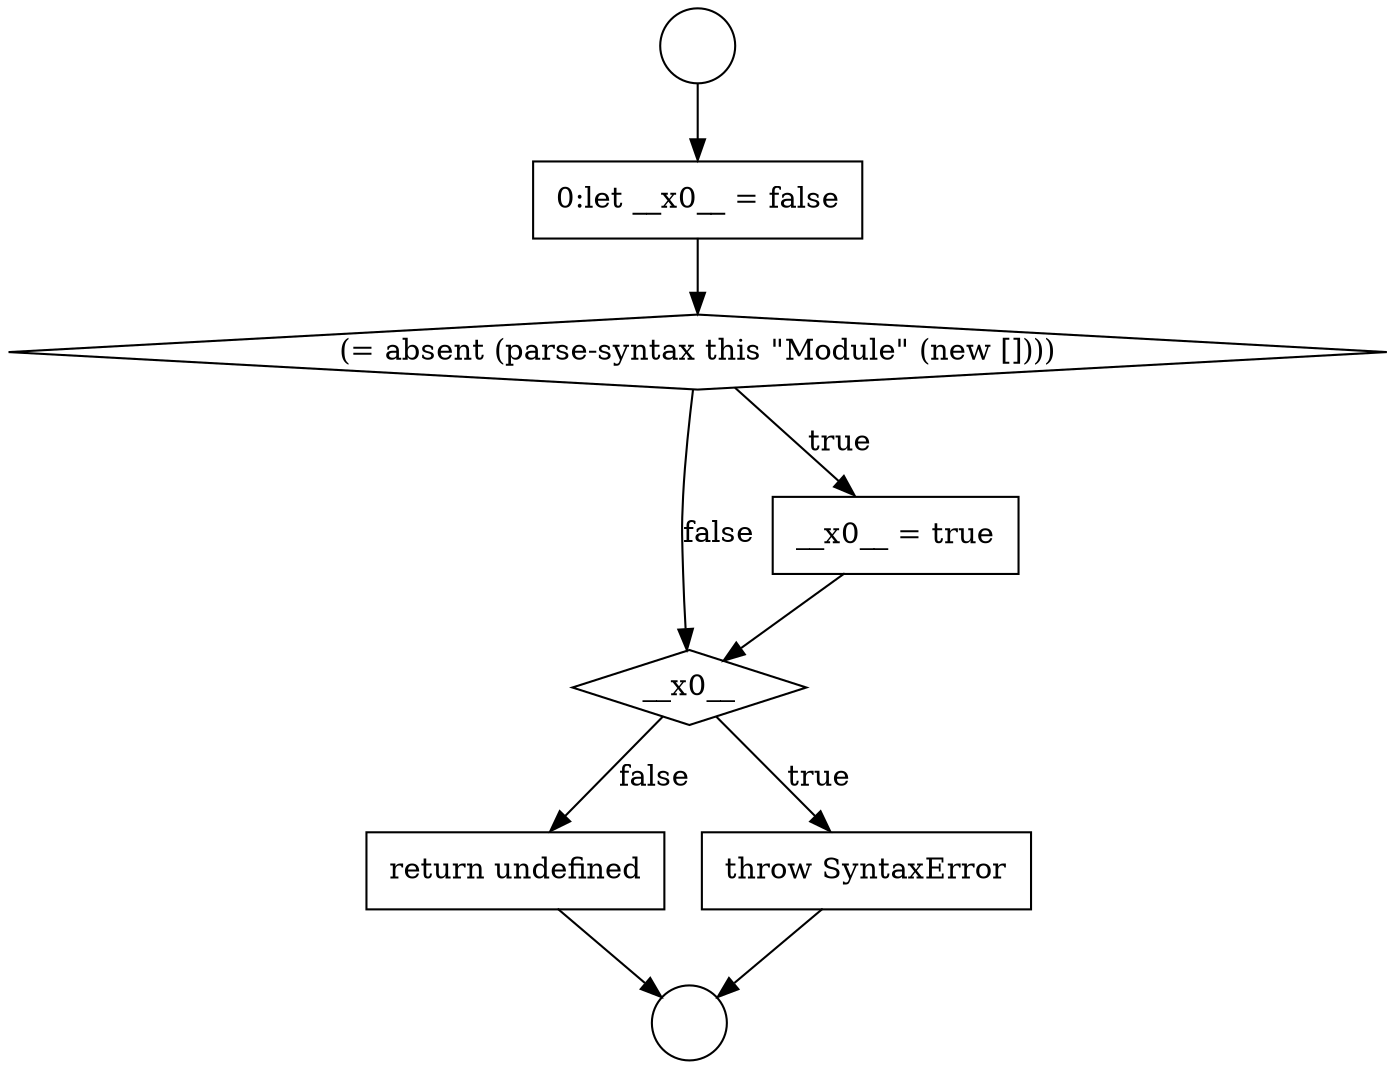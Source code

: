 digraph {
  node18992 [shape=diamond, label=<<font color="black">__x0__</font>> color="black" fillcolor="white" style=filled]
  node18988 [shape=circle label=" " color="black" fillcolor="white" style=filled]
  node18989 [shape=none, margin=0, label=<<font color="black">
    <table border="0" cellborder="1" cellspacing="0" cellpadding="10">
      <tr><td align="left">0:let __x0__ = false</td></tr>
    </table>
  </font>> color="black" fillcolor="white" style=filled]
  node18994 [shape=none, margin=0, label=<<font color="black">
    <table border="0" cellborder="1" cellspacing="0" cellpadding="10">
      <tr><td align="left">return undefined</td></tr>
    </table>
  </font>> color="black" fillcolor="white" style=filled]
  node18990 [shape=diamond, label=<<font color="black">(= absent (parse-syntax this &quot;Module&quot; (new [])))</font>> color="black" fillcolor="white" style=filled]
  node18993 [shape=none, margin=0, label=<<font color="black">
    <table border="0" cellborder="1" cellspacing="0" cellpadding="10">
      <tr><td align="left">throw SyntaxError</td></tr>
    </table>
  </font>> color="black" fillcolor="white" style=filled]
  node18991 [shape=none, margin=0, label=<<font color="black">
    <table border="0" cellborder="1" cellspacing="0" cellpadding="10">
      <tr><td align="left">__x0__ = true</td></tr>
    </table>
  </font>> color="black" fillcolor="white" style=filled]
  node18987 [shape=circle label=" " color="black" fillcolor="white" style=filled]
  node18993 -> node18988 [ color="black"]
  node18994 -> node18988 [ color="black"]
  node18989 -> node18990 [ color="black"]
  node18991 -> node18992 [ color="black"]
  node18990 -> node18991 [label=<<font color="black">true</font>> color="black"]
  node18990 -> node18992 [label=<<font color="black">false</font>> color="black"]
  node18992 -> node18993 [label=<<font color="black">true</font>> color="black"]
  node18992 -> node18994 [label=<<font color="black">false</font>> color="black"]
  node18987 -> node18989 [ color="black"]
}
